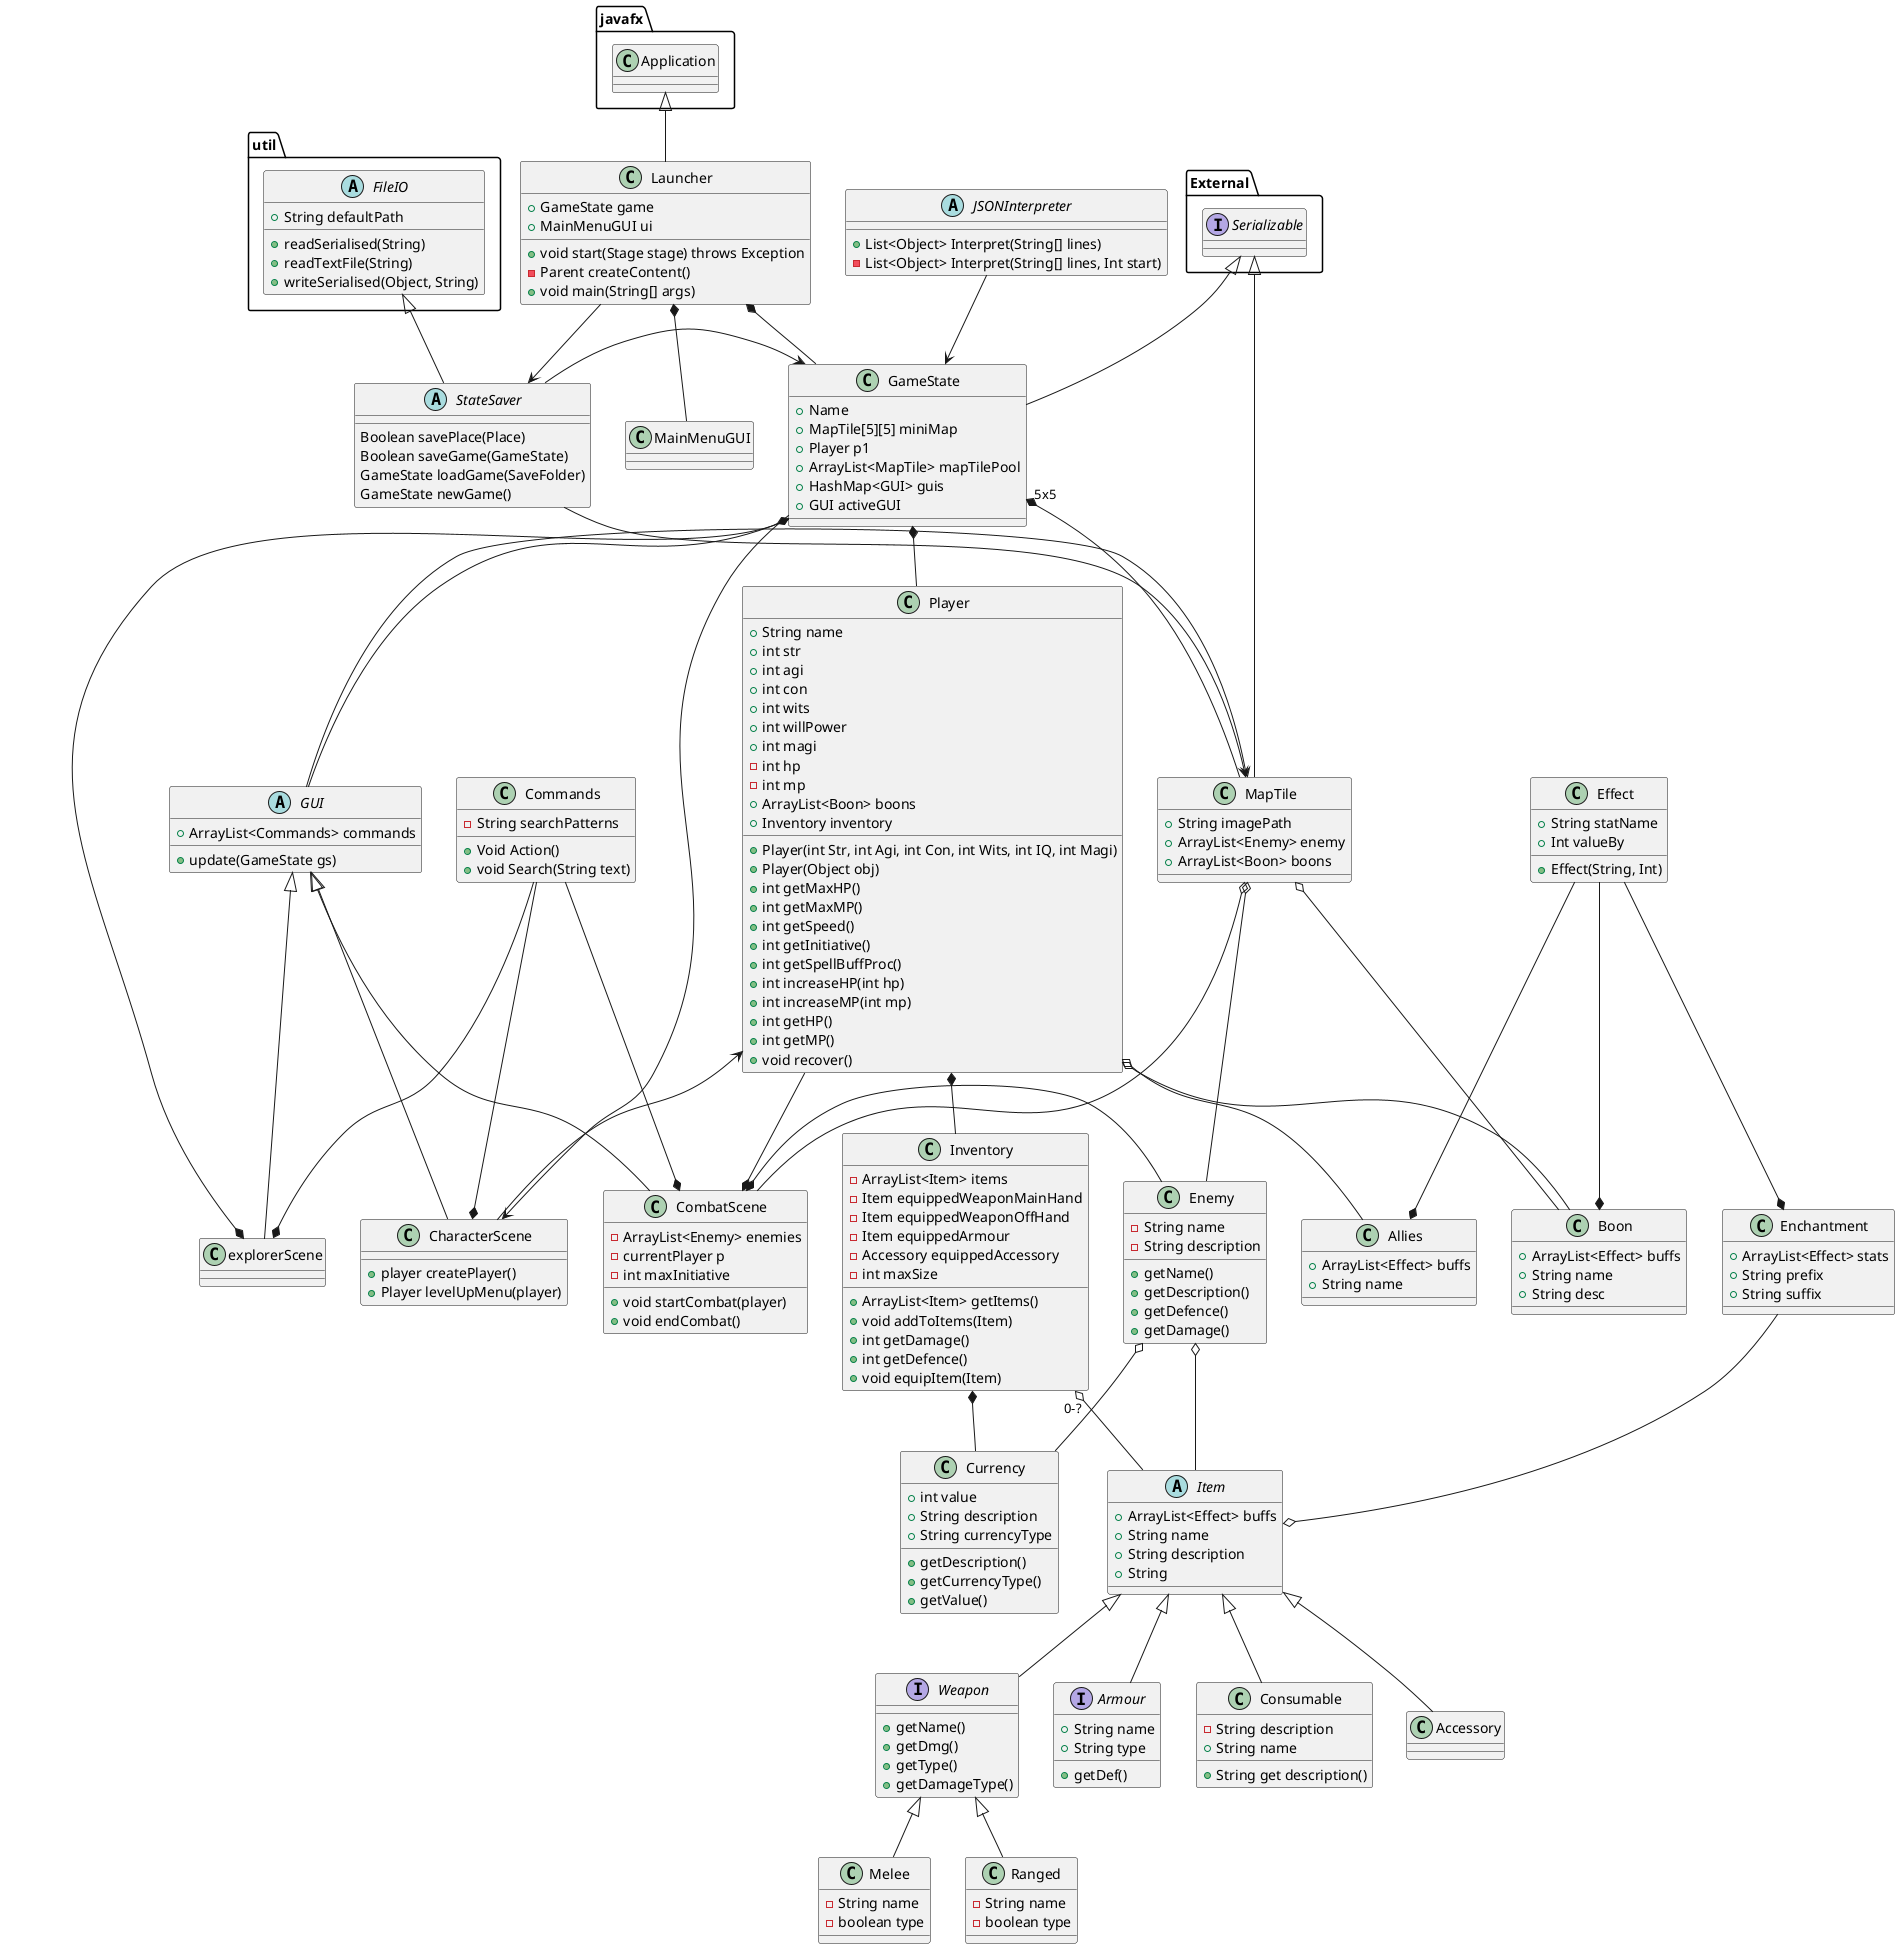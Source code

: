 @startuml
'https://plantuml.com/class-diagram

class Launcher extends javafx.Application {
    + void start(Stage stage) throws Exception
    - Parent createContent()
    + void main(String[] args)
    + GameState game
    + MainMenuGUI ui
}
abstract class GUI {
    + update(GameState gs)
    + ArrayList<Commands> commands
}
class explorerScene extends GUI {
}
class CharacterScene extends GUI{
    + player createPlayer()
    + Player levelUpMenu(player)
}
abstract class StateSaver Extends util.FileIO {
    Boolean savePlace(Place)
    Boolean saveGame(GameState)
    GameState loadGame(SaveFolder)
    GameState newGame()
}
abstract class util.FileIO {
    + String defaultPath
    + readSerialised(String)
    + readTextFile(String)
    + writeSerialised(Object, String)
}
class GameState extends External.Serializable{
    + Name
    + MapTile[5][5] miniMap
    + Player p1
    + ArrayList<MapTile> mapTilePool
    + HashMap<GUI> guis
    + GUI activeGUI
}
abstract class JSONInterpreter {
    + List<Object> Interpret(String[] lines)
    - List<Object> Interpret(String[] lines, Int start)
}
class Commands {
    - String searchPatterns
    + Void Action()
    + void Search(String text)
}
class Player {
    + Player(int Str, int Agi, int Con, int Wits, int IQ, int Magi)
    + Player(Object obj)
    + String name
    + int str
    + int agi
    + int con
    + int wits
    + int willPower
    + int magi
    - int hp
    - int mp
    + int getMaxHP()
    + int getMaxMP()
    + int getSpeed()
    + ArrayList<Boon> boons
    + Inventory inventory
    + int getInitiative()
    + int getSpellBuffProc()
    + int increaseHP(int hp)
    + int increaseMP(int mp)
    + int getHP()
    + int getMP()
    + void recover()
}
class Effect{
    + String statName
    + Int valueBy
    + Effect(String, Int)
}
class Allies {
    + ArrayList<Effect> buffs
    + String name
}
class Inventory {
    - ArrayList<Item> items
    - Item equippedWeaponMainHand
    - Item equippedWeaponOffHand
    - Item equippedArmour
    - Accessory equippedAccessory
    - int maxSize
    + ArrayList<Item> getItems()
    + void addToItems(Item)
    + int getDamage()
    + int getDefence()
    + void equipItem(Item)
}
class MapTile extends External.Serializable {
    + String imagePath
    + ArrayList<Enemy> enemy
    + ArrayList<Boon> boons
}
abstract class Item{
    + ArrayList<Effect> buffs
    + String name
    + String description
    + String
}
interface Weapon extends Item{
    +getName()
    +getDmg()
    +getType()
    +getDamageType()
}
class Melee extends Weapon{
    - String name
    - boolean type
}
class Ranged extends Weapon{
    - String name
    - boolean type
}
interface Armour extends Item{
    + String name
    + String type
    + getDef()
}
class Consumable extends Item{
    - String description
    + String get description()
    + String name
}
class Accessory extends Item{
}
class Enchantment{
    + ArrayList<Effect> stats
    + String prefix
    + String suffix
}
class Currency{
    + int value
    + String description
    + getDescription()
    + String currencyType
    + getCurrencyType()
    + getValue()

}
class Enemy{
    - String name
    - String description
    + getName()
    + getDescription()
    + getDefence()
    + getDamage()
}
class CombatScene extends GUI {
    - ArrayList<Enemy> enemies
    - currentPlayer p
    - int maxInitiative
    + void startCombat(player)
    + void endCombat()


}
class Boon {
    + ArrayList<Effect> buffs
    + String name
    + String desc
}
interface External.Serializable
Launcher --> StateSaver
Launcher *-- GameState
Launcher *-- MainMenuGUI
GameState *-- GUI
GUI -> MapTile
StateSaver -> MapTile
StateSaver -> GameState
GameState --> CharacterScene
GameState -* explorerScene
JSONInterpreter --> GameState
Player <- CharacterScene
GameState *-- Player
Commands --* explorerScene
Commands --* CharacterScene
Commands --* CombatScene
Player o-- Allies
Player *-- Inventory
GameState "5x5" *-- MapTile
Inventory "0-?" o-- Item
Enchantment -o Item
Effect --* Enchantment
Effect --* Allies
Effect --* Boon
Inventory *- Currency
Enemy o-- Currency
Enemy o- Item
MapTile o-- Enemy
MapTile o-- CombatScene
Player -* CombatScene
CombatScene *- Enemy
Player o-- Boon
MapTile o-- Boon

@enduml